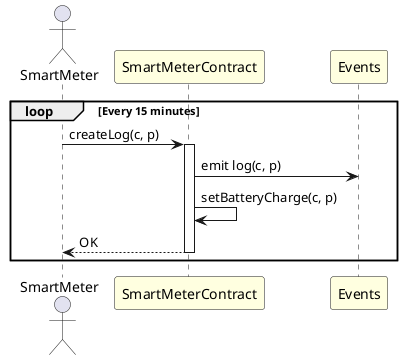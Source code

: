 @startuml log
actor SmartMeter
participant SmartMeterContract #LightYellow
participant Events #LightYellow

loop Every 15 minutes
    SmartMeter -> SmartMeterContract ++: createLog(c, p)
    SmartMeterContract -> Events: emit log(c, p)
SmartMeterContract-> SmartMeterContract: setBatteryCharge(c, p)
    SmartMeterContract --> SmartMeter --: OK
end
@enduml